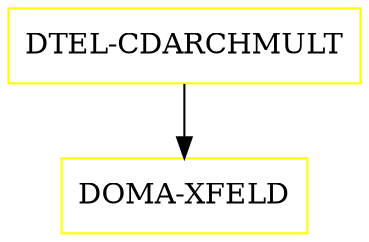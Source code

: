 digraph G {
  "DTEL-CDARCHMULT" [shape=box,color=yellow];
  "DOMA-XFELD" [shape=box,color=yellow,URL="./DOMA_XFELD.html"];
  "DTEL-CDARCHMULT" -> "DOMA-XFELD";
}
